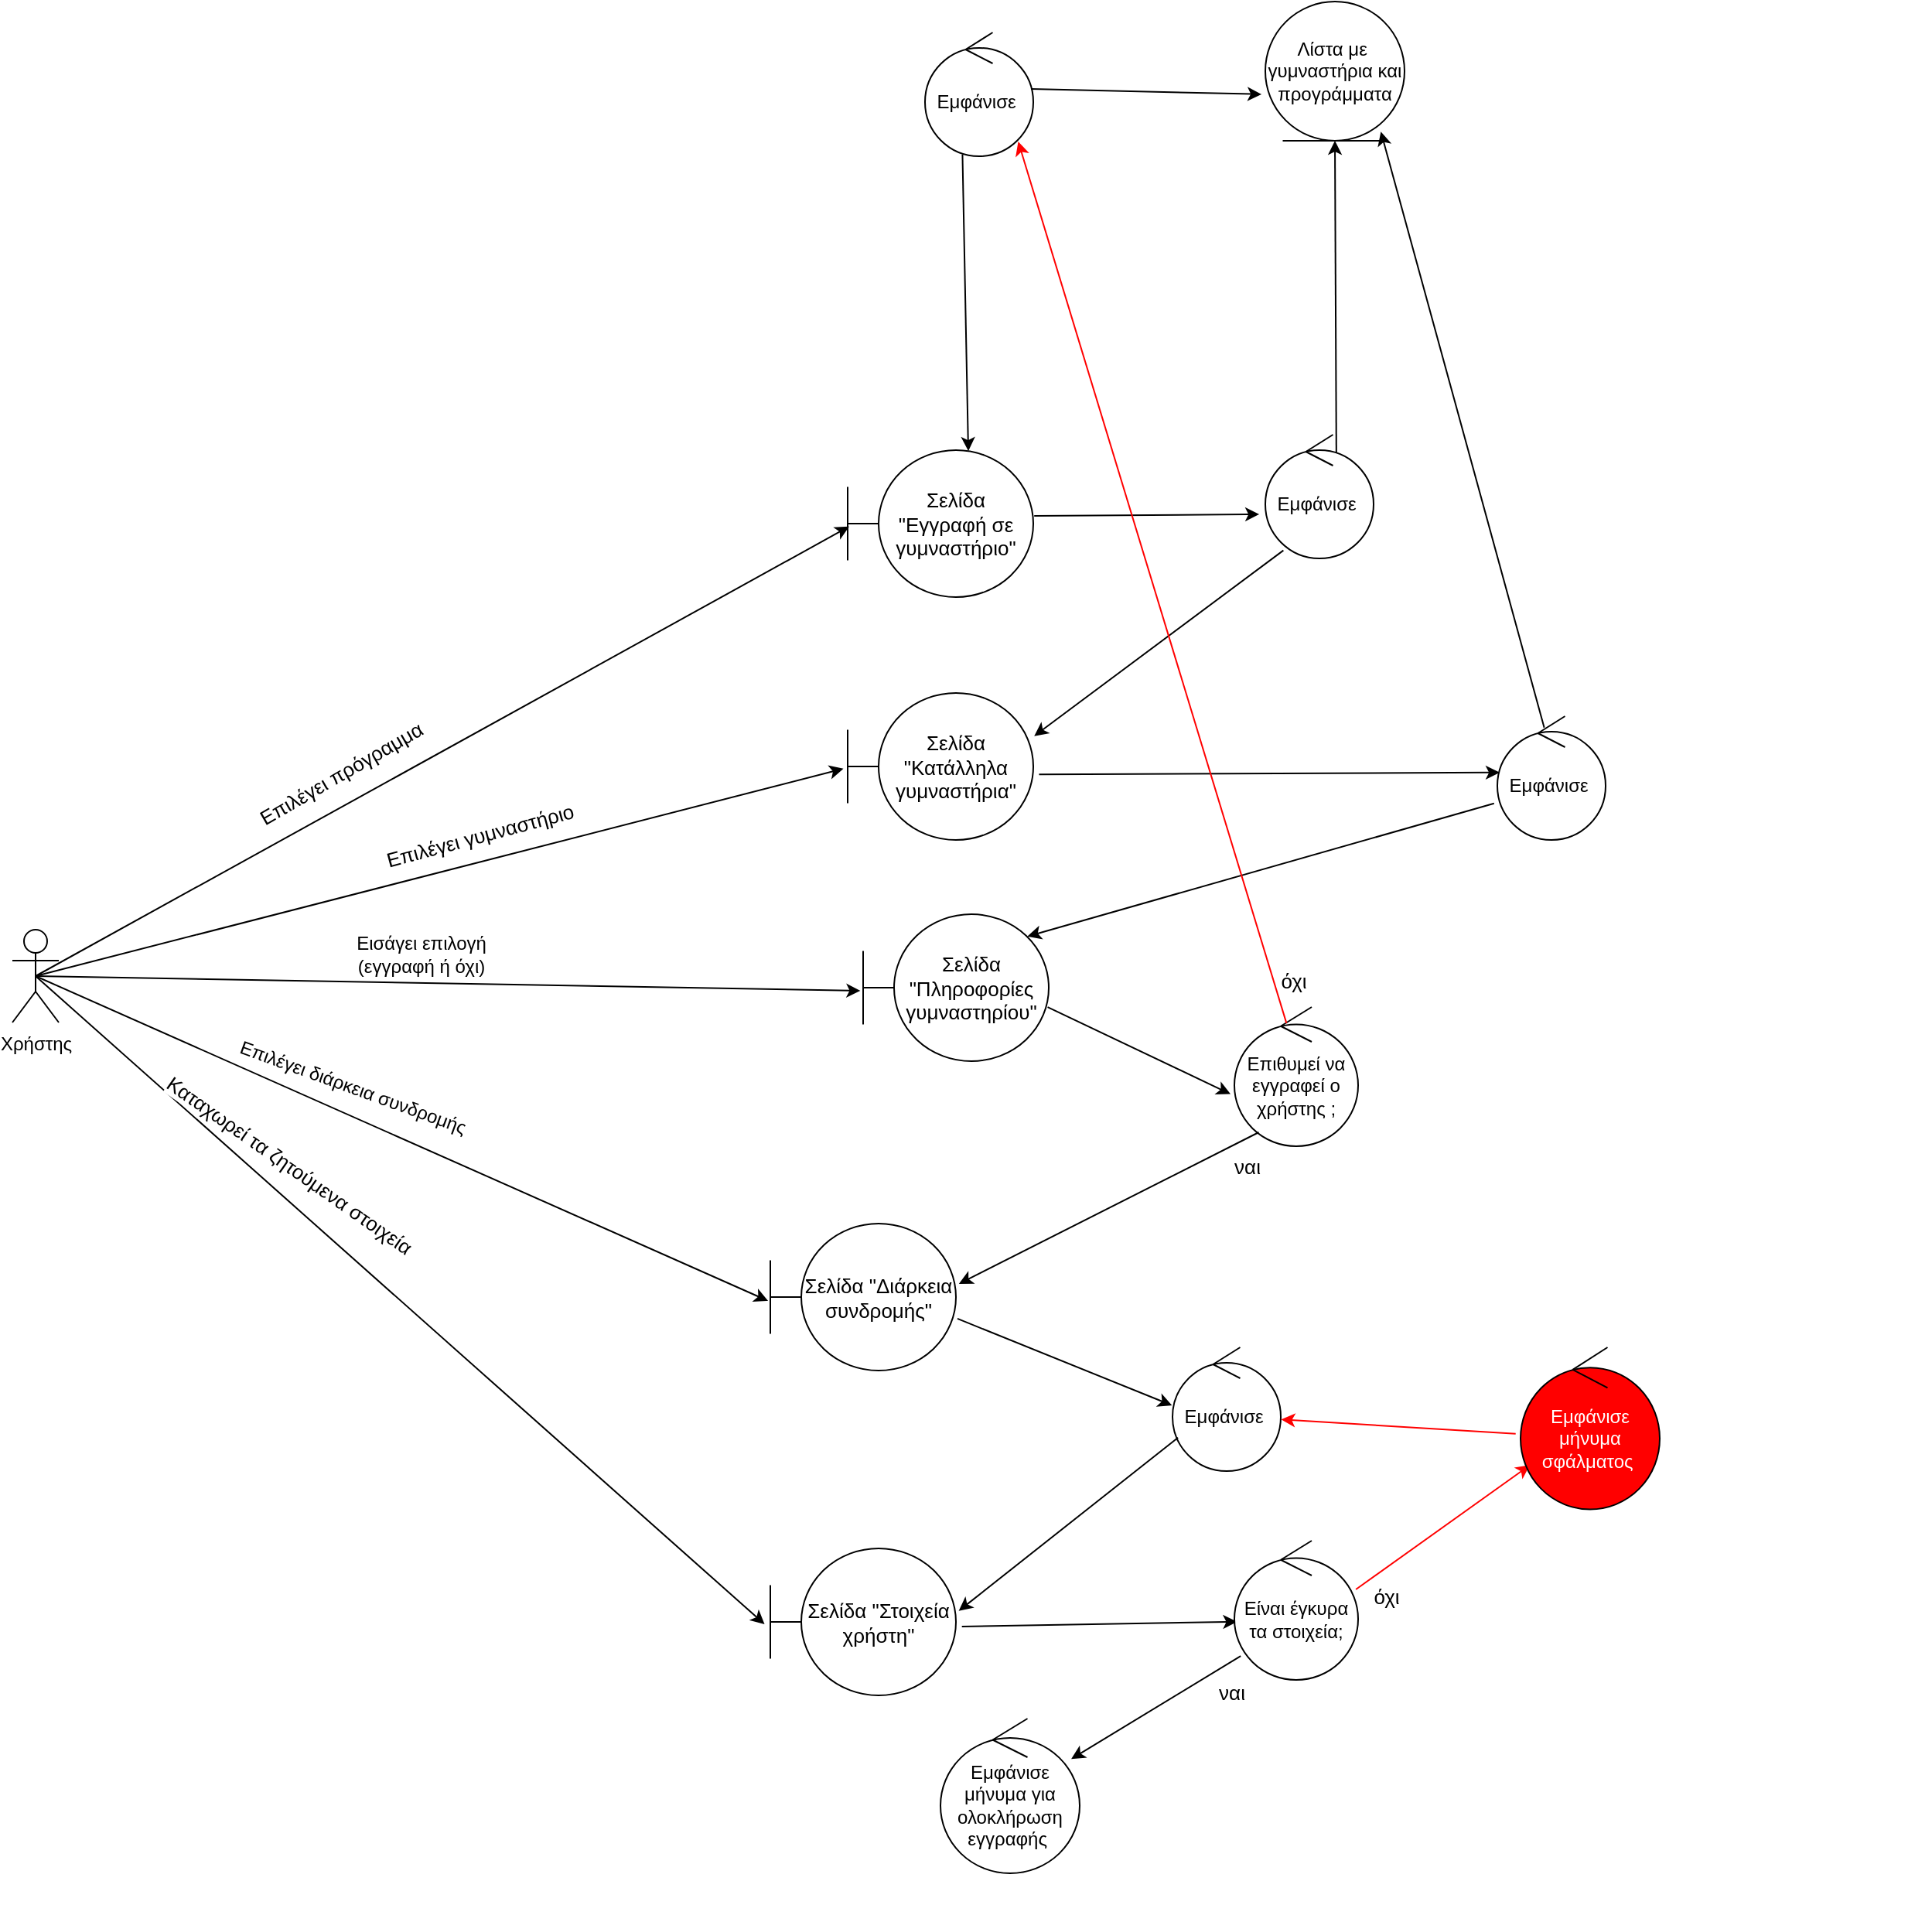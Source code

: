 <mxfile version="21.3.2" type="device">
  <diagram name="Σελίδα-1" id="WVEBd1sjFHavCeA0LY7U">
    <mxGraphModel dx="3635" dy="1338" grid="1" gridSize="10" guides="1" tooltips="1" connect="1" arrows="1" fold="1" page="1" pageScale="1" pageWidth="1169" pageHeight="1654" math="0" shadow="0">
      <root>
        <mxCell id="0" />
        <mxCell id="1" parent="0" />
        <mxCell id="SWPQcaOPygvo77F1xrFM-126" style="rounded=0;orthogonalLoop=1;jettySize=auto;html=1;exitX=0.5;exitY=0.5;exitDx=0;exitDy=0;exitPerimeter=0;strokeColor=#000000;fontColor=#000000;entryX=0.008;entryY=0.52;entryDx=0;entryDy=0;entryPerimeter=0;" parent="1" source="SWPQcaOPygvo77F1xrFM-130" target="SWPQcaOPygvo77F1xrFM-186" edge="1">
          <mxGeometry relative="1" as="geometry">
            <mxPoint x="300" y="810" as="targetPoint" />
          </mxGeometry>
        </mxCell>
        <mxCell id="SWPQcaOPygvo77F1xrFM-130" value="Χρήστης" style="shape=umlActor;verticalLabelPosition=bottom;verticalAlign=top;html=1;outlineConnect=0;fontColor=#000000;" parent="1" vertex="1">
          <mxGeometry x="-190" y="980" width="30" height="60" as="geometry" />
        </mxCell>
        <mxCell id="SWPQcaOPygvo77F1xrFM-184" value="&lt;font&gt;Εμφάνισε&amp;nbsp;&lt;/font&gt;" style="ellipse;shape=umlControl;whiteSpace=wrap;html=1;strokeColor=#000000;fontColor=#000000;" parent="1" vertex="1">
          <mxGeometry x="400" y="400" width="70" height="80" as="geometry" />
        </mxCell>
        <mxCell id="SWPQcaOPygvo77F1xrFM-185" style="rounded=0;orthogonalLoop=1;jettySize=auto;html=1;exitX=0.346;exitY=0.987;exitDx=0;exitDy=0;exitPerimeter=0;strokeColor=#000000;fontColor=#000000;entryX=0.65;entryY=0.006;entryDx=0;entryDy=0;entryPerimeter=0;" parent="1" source="SWPQcaOPygvo77F1xrFM-184" target="SWPQcaOPygvo77F1xrFM-186" edge="1">
          <mxGeometry relative="1" as="geometry">
            <mxPoint x="380" y="680" as="targetPoint" />
            <mxPoint x="165" y="820" as="sourcePoint" />
          </mxGeometry>
        </mxCell>
        <mxCell id="SWPQcaOPygvo77F1xrFM-186" value="Σελίδα &quot;Εγγραφή σε γυμναστήριο&quot;" style="shape=umlBoundary;whiteSpace=wrap;html=1;strokeColor=#000000;fontColor=#000000;fontSize=13;" parent="1" vertex="1">
          <mxGeometry x="350" y="670" width="120" height="95" as="geometry" />
        </mxCell>
        <mxCell id="SWPQcaOPygvo77F1xrFM-187" value="&lt;font&gt;Λίστα με&amp;nbsp; γυμναστήρια και προγράμματα&lt;/font&gt;" style="ellipse;shape=umlEntity;whiteSpace=wrap;html=1;strokeColor=#000000;fontColor=#000000;" parent="1" vertex="1">
          <mxGeometry x="620" y="380" width="90" height="90" as="geometry" />
        </mxCell>
        <mxCell id="SWPQcaOPygvo77F1xrFM-188" style="rounded=0;orthogonalLoop=1;jettySize=auto;html=1;strokeColor=#000000;fontColor=#000000;entryX=-0.027;entryY=0.666;entryDx=0;entryDy=0;exitX=0.979;exitY=0.457;exitDx=0;exitDy=0;exitPerimeter=0;entryPerimeter=0;" parent="1" source="SWPQcaOPygvo77F1xrFM-184" target="SWPQcaOPygvo77F1xrFM-187" edge="1">
          <mxGeometry relative="1" as="geometry">
            <mxPoint x="448" y="685" as="targetPoint" />
            <mxPoint x="524" y="489" as="sourcePoint" />
          </mxGeometry>
        </mxCell>
        <mxCell id="SWPQcaOPygvo77F1xrFM-190" value="&lt;font style=&quot;font-size: 13px;&quot;&gt;Επιλέγει πρόγραμμα&lt;/font&gt;" style="edgeLabel;html=1;align=center;verticalAlign=middle;resizable=0;points=[];fontColor=#000000;rotation=-30;" parent="1" vertex="1" connectable="0">
          <mxGeometry x="400.0" y="830.004" as="geometry">
            <mxPoint x="-352" y="-147" as="offset" />
          </mxGeometry>
        </mxCell>
        <mxCell id="SWPQcaOPygvo77F1xrFM-191" style="rounded=0;orthogonalLoop=1;jettySize=auto;html=1;exitX=1.005;exitY=0.448;exitDx=0;exitDy=0;exitPerimeter=0;strokeColor=#000000;fontColor=#000000;entryX=-0.056;entryY=0.643;entryDx=0;entryDy=0;entryPerimeter=0;" parent="1" source="SWPQcaOPygvo77F1xrFM-186" target="SWPQcaOPygvo77F1xrFM-192" edge="1">
          <mxGeometry relative="1" as="geometry">
            <mxPoint x="620" y="718" as="targetPoint" />
            <mxPoint x="524" y="489" as="sourcePoint" />
          </mxGeometry>
        </mxCell>
        <mxCell id="SWPQcaOPygvo77F1xrFM-192" value="&lt;font&gt;Εμφάνισε&amp;nbsp;&lt;/font&gt;" style="ellipse;shape=umlControl;whiteSpace=wrap;html=1;strokeColor=#000000;fontColor=#000000;" parent="1" vertex="1">
          <mxGeometry x="620" y="660" width="70" height="80" as="geometry" />
        </mxCell>
        <mxCell id="SWPQcaOPygvo77F1xrFM-193" value="Σελίδα &quot;Κατάλληλα γυμναστήρια&quot;" style="shape=umlBoundary;whiteSpace=wrap;html=1;strokeColor=#000000;fontColor=#000000;fontSize=13;" parent="1" vertex="1">
          <mxGeometry x="350" y="827" width="120" height="95" as="geometry" />
        </mxCell>
        <mxCell id="SWPQcaOPygvo77F1xrFM-194" style="rounded=0;orthogonalLoop=1;jettySize=auto;html=1;exitX=0.167;exitY=0.935;exitDx=0;exitDy=0;exitPerimeter=0;strokeColor=#000000;fontColor=#000000;entryX=1.005;entryY=0.293;entryDx=0;entryDy=0;entryPerimeter=0;" parent="1" source="SWPQcaOPygvo77F1xrFM-192" target="SWPQcaOPygvo77F1xrFM-193" edge="1">
          <mxGeometry relative="1" as="geometry">
            <mxPoint x="448" y="685" as="targetPoint" />
            <mxPoint x="524" y="489" as="sourcePoint" />
          </mxGeometry>
        </mxCell>
        <mxCell id="SWPQcaOPygvo77F1xrFM-195" value="&lt;font style=&quot;font-size: 13px;&quot;&gt;Επιλέγει γυμναστήριο&lt;/font&gt;" style="edgeLabel;html=1;align=center;verticalAlign=middle;resizable=0;points=[];fontColor=#000000;rotation=-15;" parent="1" vertex="1" connectable="0">
          <mxGeometry x="490.0" y="970.004" as="geometry">
            <mxPoint x="-352" y="-147" as="offset" />
          </mxGeometry>
        </mxCell>
        <mxCell id="SWPQcaOPygvo77F1xrFM-196" style="rounded=0;orthogonalLoop=1;jettySize=auto;html=1;exitX=0.5;exitY=0.5;exitDx=0;exitDy=0;exitPerimeter=0;strokeColor=#000000;fontColor=#000000;entryX=-0.023;entryY=0.515;entryDx=0;entryDy=0;entryPerimeter=0;" parent="1" source="SWPQcaOPygvo77F1xrFM-130" target="SWPQcaOPygvo77F1xrFM-193" edge="1">
          <mxGeometry relative="1" as="geometry">
            <mxPoint x="361" y="729" as="targetPoint" />
            <mxPoint x="145" y="728" as="sourcePoint" />
          </mxGeometry>
        </mxCell>
        <mxCell id="SWPQcaOPygvo77F1xrFM-197" style="rounded=0;orthogonalLoop=1;jettySize=auto;html=1;exitX=1.031;exitY=0.554;exitDx=0;exitDy=0;exitPerimeter=0;strokeColor=#000000;fontColor=#000000;entryX=0.022;entryY=0.455;entryDx=0;entryDy=0;entryPerimeter=0;" parent="1" source="SWPQcaOPygvo77F1xrFM-193" target="SWPQcaOPygvo77F1xrFM-198" edge="1">
          <mxGeometry relative="1" as="geometry">
            <mxPoint x="580" y="880" as="targetPoint" />
            <mxPoint x="560" y="924" as="sourcePoint" />
          </mxGeometry>
        </mxCell>
        <mxCell id="SWPQcaOPygvo77F1xrFM-198" value="&lt;font&gt;Εμφάνισε&amp;nbsp;&lt;/font&gt;" style="ellipse;shape=umlControl;whiteSpace=wrap;html=1;strokeColor=#000000;fontColor=#000000;" parent="1" vertex="1">
          <mxGeometry x="770" y="842" width="70" height="80" as="geometry" />
        </mxCell>
        <mxCell id="SWPQcaOPygvo77F1xrFM-199" style="rounded=0;orthogonalLoop=1;jettySize=auto;html=1;exitX=-0.03;exitY=0.705;exitDx=0;exitDy=0;exitPerimeter=0;strokeColor=#000000;fontColor=#000000;entryX=0.885;entryY=0.151;entryDx=0;entryDy=0;entryPerimeter=0;" parent="1" source="SWPQcaOPygvo77F1xrFM-198" target="SWPQcaOPygvo77F1xrFM-200" edge="1">
          <mxGeometry relative="1" as="geometry">
            <mxPoint x="450" y="980" as="targetPoint" />
            <mxPoint x="642" y="745" as="sourcePoint" />
          </mxGeometry>
        </mxCell>
        <mxCell id="SWPQcaOPygvo77F1xrFM-200" value="Σελίδα &quot;Πληροφορίες γυμναστηρίου&quot;" style="shape=umlBoundary;whiteSpace=wrap;html=1;strokeColor=#000000;fontColor=#000000;fontSize=13;" parent="1" vertex="1">
          <mxGeometry x="360" y="970" width="120" height="95" as="geometry" />
        </mxCell>
        <mxCell id="SWPQcaOPygvo77F1xrFM-201" style="rounded=0;orthogonalLoop=1;jettySize=auto;html=1;strokeColor=#000000;fontColor=#000000;entryX=-0.015;entryY=0.521;entryDx=0;entryDy=0;entryPerimeter=0;exitX=0.5;exitY=0.5;exitDx=0;exitDy=0;exitPerimeter=0;" parent="1" source="SWPQcaOPygvo77F1xrFM-130" target="SWPQcaOPygvo77F1xrFM-200" edge="1">
          <mxGeometry relative="1" as="geometry">
            <mxPoint x="357" y="886" as="targetPoint" />
            <mxPoint x="145" y="720" as="sourcePoint" />
          </mxGeometry>
        </mxCell>
        <mxCell id="SWPQcaOPygvo77F1xrFM-206" style="rounded=0;orthogonalLoop=1;jettySize=auto;html=1;exitX=0.656;exitY=0.148;exitDx=0;exitDy=0;exitPerimeter=0;strokeColor=#000000;fontColor=#000000;entryX=0.5;entryY=1;entryDx=0;entryDy=0;" parent="1" source="SWPQcaOPygvo77F1xrFM-192" target="SWPQcaOPygvo77F1xrFM-187" edge="1">
          <mxGeometry relative="1" as="geometry">
            <mxPoint x="764.68" y="610.83" as="targetPoint" />
            <mxPoint x="701" y="725" as="sourcePoint" />
          </mxGeometry>
        </mxCell>
        <mxCell id="SWPQcaOPygvo77F1xrFM-208" style="rounded=0;orthogonalLoop=1;jettySize=auto;html=1;exitX=0.433;exitY=0.092;exitDx=0;exitDy=0;exitPerimeter=0;strokeColor=#000000;fontColor=#000000;entryX=0.83;entryY=0.935;entryDx=0;entryDy=0;entryPerimeter=0;" parent="1" source="SWPQcaOPygvo77F1xrFM-198" target="SWPQcaOPygvo77F1xrFM-187" edge="1">
          <mxGeometry relative="1" as="geometry">
            <mxPoint x="675" y="480" as="targetPoint" />
            <mxPoint x="676" y="682" as="sourcePoint" />
          </mxGeometry>
        </mxCell>
        <mxCell id="SWPQcaOPygvo77F1xrFM-209" value="&lt;font style=&quot;font-size: 12px;&quot;&gt;Εισάγει επιλογή&lt;br style=&quot;font-size: 12px;&quot;&gt;(εγγραφή ή όχι)&lt;br style=&quot;font-size: 12px;&quot;&gt;&lt;/font&gt;" style="edgeLabel;html=1;align=center;verticalAlign=middle;resizable=0;points=[];fontSize=12;rotation=0;fontColor=#000000;" parent="1" vertex="1" connectable="0">
          <mxGeometry x="250.0" y="1420.004" as="geometry">
            <mxPoint x="-176" y="-424" as="offset" />
          </mxGeometry>
        </mxCell>
        <mxCell id="SWPQcaOPygvo77F1xrFM-210" style="rounded=0;orthogonalLoop=1;jettySize=auto;html=1;exitX=0.994;exitY=0.632;exitDx=0;exitDy=0;exitPerimeter=0;strokeColor=#000000;fontColor=#000000;entryX=-0.031;entryY=0.625;entryDx=0;entryDy=0;entryPerimeter=0;" parent="1" source="SWPQcaOPygvo77F1xrFM-200" target="SWPQcaOPygvo77F1xrFM-211" edge="1">
          <mxGeometry relative="1" as="geometry">
            <mxPoint x="550" y="1060" as="targetPoint" />
            <mxPoint x="778" y="908" as="sourcePoint" />
          </mxGeometry>
        </mxCell>
        <mxCell id="SWPQcaOPygvo77F1xrFM-211" value="&lt;font&gt;Επιθυμεί να εγγραφεί ο χρήστης ;&lt;/font&gt;" style="ellipse;shape=umlControl;whiteSpace=wrap;html=1;strokeColor=#000000;fontColor=#000000;" parent="1" vertex="1">
          <mxGeometry x="600" y="1030" width="80" height="90" as="geometry" />
        </mxCell>
        <mxCell id="SWPQcaOPygvo77F1xrFM-214" style="rounded=0;orthogonalLoop=1;jettySize=auto;html=1;strokeColor=#000000;fontColor=#000000;exitX=0.197;exitY=0.9;exitDx=0;exitDy=0;exitPerimeter=0;entryX=1.016;entryY=0.41;entryDx=0;entryDy=0;entryPerimeter=0;" parent="1" source="SWPQcaOPygvo77F1xrFM-211" target="SWPQcaOPygvo77F1xrFM-216" edge="1">
          <mxGeometry relative="1" as="geometry">
            <mxPoint x="440" y="1150" as="targetPoint" />
            <mxPoint x="410" y="1180" as="sourcePoint" />
          </mxGeometry>
        </mxCell>
        <mxCell id="SWPQcaOPygvo77F1xrFM-215" value="&lt;font style=&quot;font-size: 13px;&quot;&gt;ναι&lt;/font&gt;" style="edgeLabel;html=1;align=center;verticalAlign=middle;resizable=0;points=[];fontColor=#000000;" parent="1" vertex="1" connectable="0">
          <mxGeometry x="960.0" y="1280.004" as="geometry">
            <mxPoint x="-352" y="-147" as="offset" />
          </mxGeometry>
        </mxCell>
        <mxCell id="SWPQcaOPygvo77F1xrFM-216" value="Σελίδα &quot;Διάρκεια συνδρομής&quot;" style="shape=umlBoundary;whiteSpace=wrap;html=1;strokeColor=#000000;fontColor=#000000;fontSize=13;" parent="1" vertex="1">
          <mxGeometry x="300" y="1170" width="120" height="95" as="geometry" />
        </mxCell>
        <mxCell id="SWPQcaOPygvo77F1xrFM-219" style="rounded=0;orthogonalLoop=1;jettySize=auto;html=1;strokeColor=#000000;fontColor=#000000;entryX=-0.012;entryY=0.526;entryDx=0;entryDy=0;entryPerimeter=0;exitX=0.5;exitY=0.5;exitDx=0;exitDy=0;exitPerimeter=0;" parent="1" source="SWPQcaOPygvo77F1xrFM-130" target="SWPQcaOPygvo77F1xrFM-216" edge="1">
          <mxGeometry relative="1" as="geometry">
            <mxPoint x="288" y="1059" as="targetPoint" />
            <mxPoint x="-15" y="910" as="sourcePoint" />
          </mxGeometry>
        </mxCell>
        <mxCell id="SWPQcaOPygvo77F1xrFM-220" value="&lt;font style=&quot;font-size: 12px;&quot;&gt;Επιλέγει διάρκεια συνδρομής&lt;br style=&quot;font-size: 12px;&quot;&gt;&lt;/font&gt;" style="edgeLabel;html=1;align=center;verticalAlign=middle;resizable=0;points=[];fontSize=12;rotation=20;fontColor=#000000;" parent="1" vertex="1" connectable="0">
          <mxGeometry x="50.0" y="1540.004" as="geometry">
            <mxPoint x="-176" y="-424" as="offset" />
          </mxGeometry>
        </mxCell>
        <mxCell id="SWPQcaOPygvo77F1xrFM-221" style="rounded=0;orthogonalLoop=1;jettySize=auto;html=1;exitX=1.008;exitY=0.647;exitDx=0;exitDy=0;exitPerimeter=0;strokeColor=#000000;fontColor=#000000;entryX=-0.005;entryY=0.469;entryDx=0;entryDy=0;entryPerimeter=0;" parent="1" source="SWPQcaOPygvo77F1xrFM-216" target="SWPQcaOPygvo77F1xrFM-222" edge="1">
          <mxGeometry relative="1" as="geometry">
            <mxPoint x="540" y="1350" as="targetPoint" />
            <mxPoint x="409" y="1070" as="sourcePoint" />
          </mxGeometry>
        </mxCell>
        <mxCell id="SWPQcaOPygvo77F1xrFM-222" value="&lt;font&gt;Εμφάνισε&amp;nbsp;&lt;/font&gt;" style="ellipse;shape=umlControl;whiteSpace=wrap;html=1;strokeColor=#000000;fontColor=#000000;" parent="1" vertex="1">
          <mxGeometry x="560" y="1250" width="70" height="80" as="geometry" />
        </mxCell>
        <mxCell id="SWPQcaOPygvo77F1xrFM-223" style="rounded=0;orthogonalLoop=1;jettySize=auto;html=1;strokeColor=#000000;fontColor=#000000;exitX=0.051;exitY=0.73;exitDx=0;exitDy=0;exitPerimeter=0;entryX=1.015;entryY=0.425;entryDx=0;entryDy=0;entryPerimeter=0;" parent="1" source="SWPQcaOPygvo77F1xrFM-222" target="SWPQcaOPygvo77F1xrFM-224" edge="1">
          <mxGeometry relative="1" as="geometry">
            <mxPoint x="360" y="1380" as="targetPoint" />
            <mxPoint x="500" y="1330" as="sourcePoint" />
          </mxGeometry>
        </mxCell>
        <mxCell id="SWPQcaOPygvo77F1xrFM-224" value="Σελίδα &quot;Στοιχεία χρήστη&quot;" style="shape=umlBoundary;whiteSpace=wrap;html=1;strokeColor=#000000;fontColor=#000000;fontSize=13;" parent="1" vertex="1">
          <mxGeometry x="300" y="1380" width="120" height="95" as="geometry" />
        </mxCell>
        <mxCell id="SWPQcaOPygvo77F1xrFM-225" style="rounded=0;orthogonalLoop=1;jettySize=auto;html=1;strokeColor=#000000;fontColor=#000000;entryX=-0.031;entryY=0.516;entryDx=0;entryDy=0;entryPerimeter=0;exitX=0.5;exitY=0.5;exitDx=0;exitDy=0;exitPerimeter=0;" parent="1" source="SWPQcaOPygvo77F1xrFM-130" target="SWPQcaOPygvo77F1xrFM-224" edge="1">
          <mxGeometry relative="1" as="geometry">
            <mxPoint x="194" y="1330" as="targetPoint" />
            <mxPoint x="-20" y="910" as="sourcePoint" />
          </mxGeometry>
        </mxCell>
        <mxCell id="SWPQcaOPygvo77F1xrFM-226" value="&lt;font style=&quot;font-size: 13px;&quot;&gt;Καταχωρεί τα ζητούμενα στοιχεία&lt;br style=&quot;font-size: 13px;&quot;&gt;&lt;/font&gt;" style="edgeLabel;html=1;align=center;verticalAlign=middle;resizable=0;points=[];fontSize=13;rotation=35;fontColor=#000000;" parent="1" vertex="1" connectable="0">
          <mxGeometry x="-110.0" y="1580.004" as="geometry">
            <mxPoint x="-176" y="-424" as="offset" />
          </mxGeometry>
        </mxCell>
        <mxCell id="SWPQcaOPygvo77F1xrFM-227" style="rounded=0;orthogonalLoop=1;jettySize=auto;html=1;exitX=1.032;exitY=0.532;exitDx=0;exitDy=0;exitPerimeter=0;strokeColor=#000000;fontColor=#000000;entryX=0.022;entryY=0.582;entryDx=0;entryDy=0;entryPerimeter=0;" parent="1" source="SWPQcaOPygvo77F1xrFM-224" target="SWPQcaOPygvo77F1xrFM-228" edge="1">
          <mxGeometry relative="1" as="geometry">
            <mxPoint x="580" y="1428" as="targetPoint" />
            <mxPoint x="515" y="1450" as="sourcePoint" />
          </mxGeometry>
        </mxCell>
        <mxCell id="SWPQcaOPygvo77F1xrFM-228" value="&lt;font&gt;Είναι έγκυρα τα στοιχεία;&lt;/font&gt;" style="ellipse;shape=umlControl;whiteSpace=wrap;html=1;strokeColor=#000000;fontColor=#000000;" parent="1" vertex="1">
          <mxGeometry x="600" y="1375" width="80" height="90" as="geometry" />
        </mxCell>
        <mxCell id="SWPQcaOPygvo77F1xrFM-229" style="rounded=0;orthogonalLoop=1;jettySize=auto;html=1;strokeColor=#000000;fontColor=#000000;exitX=0.051;exitY=0.829;exitDx=0;exitDy=0;exitPerimeter=0;" parent="1" source="SWPQcaOPygvo77F1xrFM-228" target="SoW9vWZfNO9EW_fRScha-1" edge="1">
          <mxGeometry relative="1" as="geometry">
            <mxPoint x="421.08" y="1543.725" as="targetPoint" />
            <mxPoint x="892" y="1440" as="sourcePoint" />
          </mxGeometry>
        </mxCell>
        <mxCell id="SWPQcaOPygvo77F1xrFM-230" value="&lt;font style=&quot;font-size: 13px;&quot;&gt;ναι&lt;/font&gt;" style="edgeLabel;html=1;align=center;verticalAlign=middle;resizable=0;points=[];fontColor=#000000;" parent="1" vertex="1" connectable="0">
          <mxGeometry x="950.0" y="1620.004" as="geometry">
            <mxPoint x="-352" y="-147" as="offset" />
          </mxGeometry>
        </mxCell>
        <mxCell id="SWPQcaOPygvo77F1xrFM-232" style="rounded=0;orthogonalLoop=1;jettySize=auto;html=1;exitX=0.421;exitY=0.116;exitDx=0;exitDy=0;exitPerimeter=0;strokeColor=#FF0000;fontColor=#000000;entryX=0.861;entryY=0.882;entryDx=0;entryDy=0;entryPerimeter=0;" parent="1" source="SWPQcaOPygvo77F1xrFM-211" target="SWPQcaOPygvo77F1xrFM-184" edge="1">
          <mxGeometry relative="1" as="geometry">
            <mxPoint x="810" y="1130" as="targetPoint" />
            <mxPoint x="681" y="1047" as="sourcePoint" />
          </mxGeometry>
        </mxCell>
        <mxCell id="SWPQcaOPygvo77F1xrFM-233" value="&lt;font style=&quot;font-size: 13px;&quot;&gt;όχι&lt;/font&gt;" style="edgeLabel;html=1;align=center;verticalAlign=middle;resizable=0;points=[];fontColor=#000000;" parent="1" vertex="1" connectable="0">
          <mxGeometry x="990.0" y="1160.004" as="geometry">
            <mxPoint x="-352" y="-147" as="offset" />
          </mxGeometry>
        </mxCell>
        <mxCell id="SWPQcaOPygvo77F1xrFM-234" style="rounded=0;orthogonalLoop=1;jettySize=auto;html=1;exitX=0.982;exitY=0.35;exitDx=0;exitDy=0;exitPerimeter=0;strokeColor=#FF0000;fontColor=#000000;entryX=0.067;entryY=0.727;entryDx=0;entryDy=0;entryPerimeter=0;" parent="1" source="SWPQcaOPygvo77F1xrFM-228" target="SWPQcaOPygvo77F1xrFM-236" edge="1">
          <mxGeometry relative="1" as="geometry">
            <mxPoint x="800" y="1350" as="targetPoint" />
            <mxPoint x="974" y="1389" as="sourcePoint" />
          </mxGeometry>
        </mxCell>
        <mxCell id="SWPQcaOPygvo77F1xrFM-235" value="&lt;font style=&quot;font-size: 13px;&quot;&gt;όχι&lt;/font&gt;" style="edgeLabel;html=1;align=center;verticalAlign=middle;resizable=0;points=[];fontColor=#000000;" parent="1" vertex="1" connectable="0">
          <mxGeometry x="1050.0" y="1557.504" as="geometry">
            <mxPoint x="-352" y="-147" as="offset" />
          </mxGeometry>
        </mxCell>
        <mxCell id="SWPQcaOPygvo77F1xrFM-236" value="&lt;font color=&quot;#ffffff&quot;&gt;Εμφάνισε μήνυμα σφάλματος&amp;nbsp;&lt;/font&gt;" style="ellipse;shape=umlControl;whiteSpace=wrap;html=1;strokeColor=#000000;fontColor=#000000;fillColor=#FF0000;" parent="1" vertex="1">
          <mxGeometry x="785" y="1250" width="90" height="104.75" as="geometry" />
        </mxCell>
        <mxCell id="SWPQcaOPygvo77F1xrFM-237" style="rounded=0;orthogonalLoop=1;jettySize=auto;html=1;exitX=-0.035;exitY=0.533;exitDx=0;exitDy=0;exitPerimeter=0;strokeColor=#FF0000;fontColor=#000000;entryX=1.003;entryY=0.583;entryDx=0;entryDy=0;entryPerimeter=0;" parent="1" source="SWPQcaOPygvo77F1xrFM-236" target="SWPQcaOPygvo77F1xrFM-222" edge="1">
          <mxGeometry relative="1" as="geometry">
            <mxPoint x="801" y="1336" as="targetPoint" />
            <mxPoint x="689" y="1416" as="sourcePoint" />
          </mxGeometry>
        </mxCell>
        <mxCell id="SoW9vWZfNO9EW_fRScha-1" value="&lt;font&gt;Εμφάνισε μήνυμα για ολοκλήρωση εγγραφής&amp;nbsp;&lt;/font&gt;" style="ellipse;shape=umlControl;whiteSpace=wrap;html=1;strokeColor=#000000;fontColor=#000000;" vertex="1" parent="1">
          <mxGeometry x="410" y="1490" width="90" height="100" as="geometry" />
        </mxCell>
      </root>
    </mxGraphModel>
  </diagram>
</mxfile>
